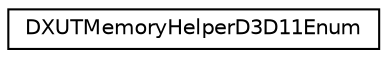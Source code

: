 digraph "Graphical Class Hierarchy"
{
  edge [fontname="Helvetica",fontsize="10",labelfontname="Helvetica",labelfontsize="10"];
  node [fontname="Helvetica",fontsize="10",shape=record];
  rankdir="LR";
  Node1 [label="DXUTMemoryHelperD3D11Enum",height=0.2,width=0.4,color="black", fillcolor="white", style="filled",URL="$class_d_x_u_t_memory_helper_d3_d11_enum.html"];
}

